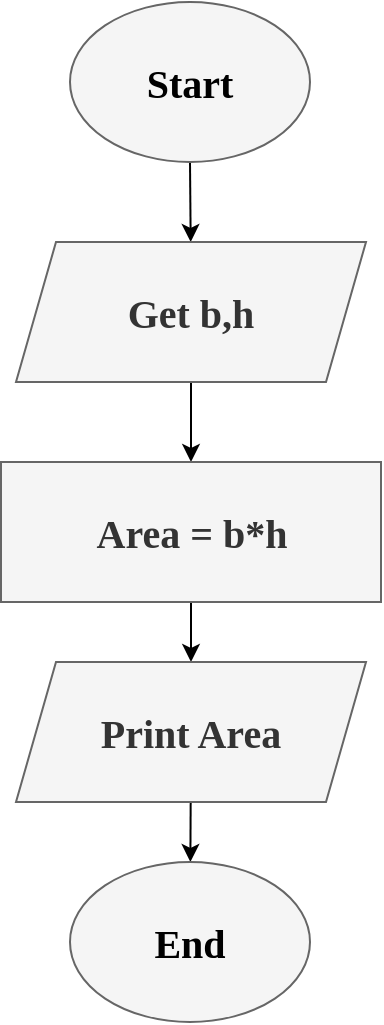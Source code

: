 <mxfile>
    <diagram id="mJtwf5pUPDsy-Glc759V" name="Page-1">
        <mxGraphModel dx="1002" dy="571" grid="1" gridSize="10" guides="1" tooltips="1" connect="1" arrows="1" fold="1" page="1" pageScale="1" pageWidth="850" pageHeight="1100" math="0" shadow="0">
            <root>
                <mxCell id="0"/>
                <mxCell id="1" parent="0"/>
                <mxCell id="6" value="" style="edgeStyle=none;html=1;fontFamily=Comic Sans MS;fontSize=20;fontColor=#000000;" edge="1" parent="1" source="4" target="5">
                    <mxGeometry relative="1" as="geometry"/>
                </mxCell>
                <mxCell id="4" value="&lt;font style=&quot;font-size: 20px;&quot; color=&quot;#000000&quot;&gt;Start&lt;/font&gt;" style="ellipse;whiteSpace=wrap;html=1;labelBackgroundColor=none;labelBorderColor=none;fontFamily=Comic Sans MS;fillColor=#f5f5f5;strokeColor=#666666;fontColor=#333333;fontSize=20;fontStyle=1" vertex="1" parent="1">
                    <mxGeometry x="365" y="110" width="120" height="80" as="geometry"/>
                </mxCell>
                <mxCell id="8" value="" style="edgeStyle=none;html=1;fontFamily=Comic Sans MS;fontSize=20;fontColor=#000000;" edge="1" parent="1" source="5" target="7">
                    <mxGeometry relative="1" as="geometry"/>
                </mxCell>
                <mxCell id="5" value="Get b,h" style="shape=parallelogram;perimeter=parallelogramPerimeter;whiteSpace=wrap;html=1;fixedSize=1;labelBackgroundColor=none;labelBorderColor=none;fontFamily=Comic Sans MS;fontSize=20;fontColor=#333333;fillColor=#f5f5f5;strokeColor=#666666;fontStyle=1" vertex="1" parent="1">
                    <mxGeometry x="338" y="230" width="175" height="70" as="geometry"/>
                </mxCell>
                <mxCell id="10" value="" style="edgeStyle=none;html=1;fontFamily=Comic Sans MS;fontSize=20;fontColor=#000000;" edge="1" parent="1" source="7" target="9">
                    <mxGeometry relative="1" as="geometry"/>
                </mxCell>
                <mxCell id="7" value="Area = b*h" style="rounded=0;whiteSpace=wrap;html=1;labelBackgroundColor=none;labelBorderColor=none;fontFamily=Comic Sans MS;fontSize=20;fontColor=#333333;fillColor=#f5f5f5;strokeColor=#666666;fontStyle=1" vertex="1" parent="1">
                    <mxGeometry x="330.5" y="340" width="190" height="70" as="geometry"/>
                </mxCell>
                <mxCell id="12" value="" style="edgeStyle=none;html=1;fontFamily=Comic Sans MS;fontSize=20;fontColor=#000000;" edge="1" parent="1" source="9" target="11">
                    <mxGeometry relative="1" as="geometry"/>
                </mxCell>
                <mxCell id="9" value="Print Area" style="shape=parallelogram;perimeter=parallelogramPerimeter;whiteSpace=wrap;html=1;fixedSize=1;labelBackgroundColor=none;labelBorderColor=none;fontFamily=Comic Sans MS;fontSize=20;fontColor=#333333;fillColor=#f5f5f5;strokeColor=#666666;fontStyle=1" vertex="1" parent="1">
                    <mxGeometry x="338" y="440" width="175" height="70" as="geometry"/>
                </mxCell>
                <mxCell id="11" value="&lt;font style=&quot;font-size: 20px;&quot; color=&quot;#000000&quot;&gt;End&lt;/font&gt;" style="ellipse;whiteSpace=wrap;html=1;labelBackgroundColor=none;labelBorderColor=none;fontFamily=Comic Sans MS;fillColor=#f5f5f5;strokeColor=#666666;fontColor=#333333;fontSize=20;fontStyle=1" vertex="1" parent="1">
                    <mxGeometry x="365" y="540" width="120" height="80" as="geometry"/>
                </mxCell>
            </root>
        </mxGraphModel>
    </diagram>
</mxfile>